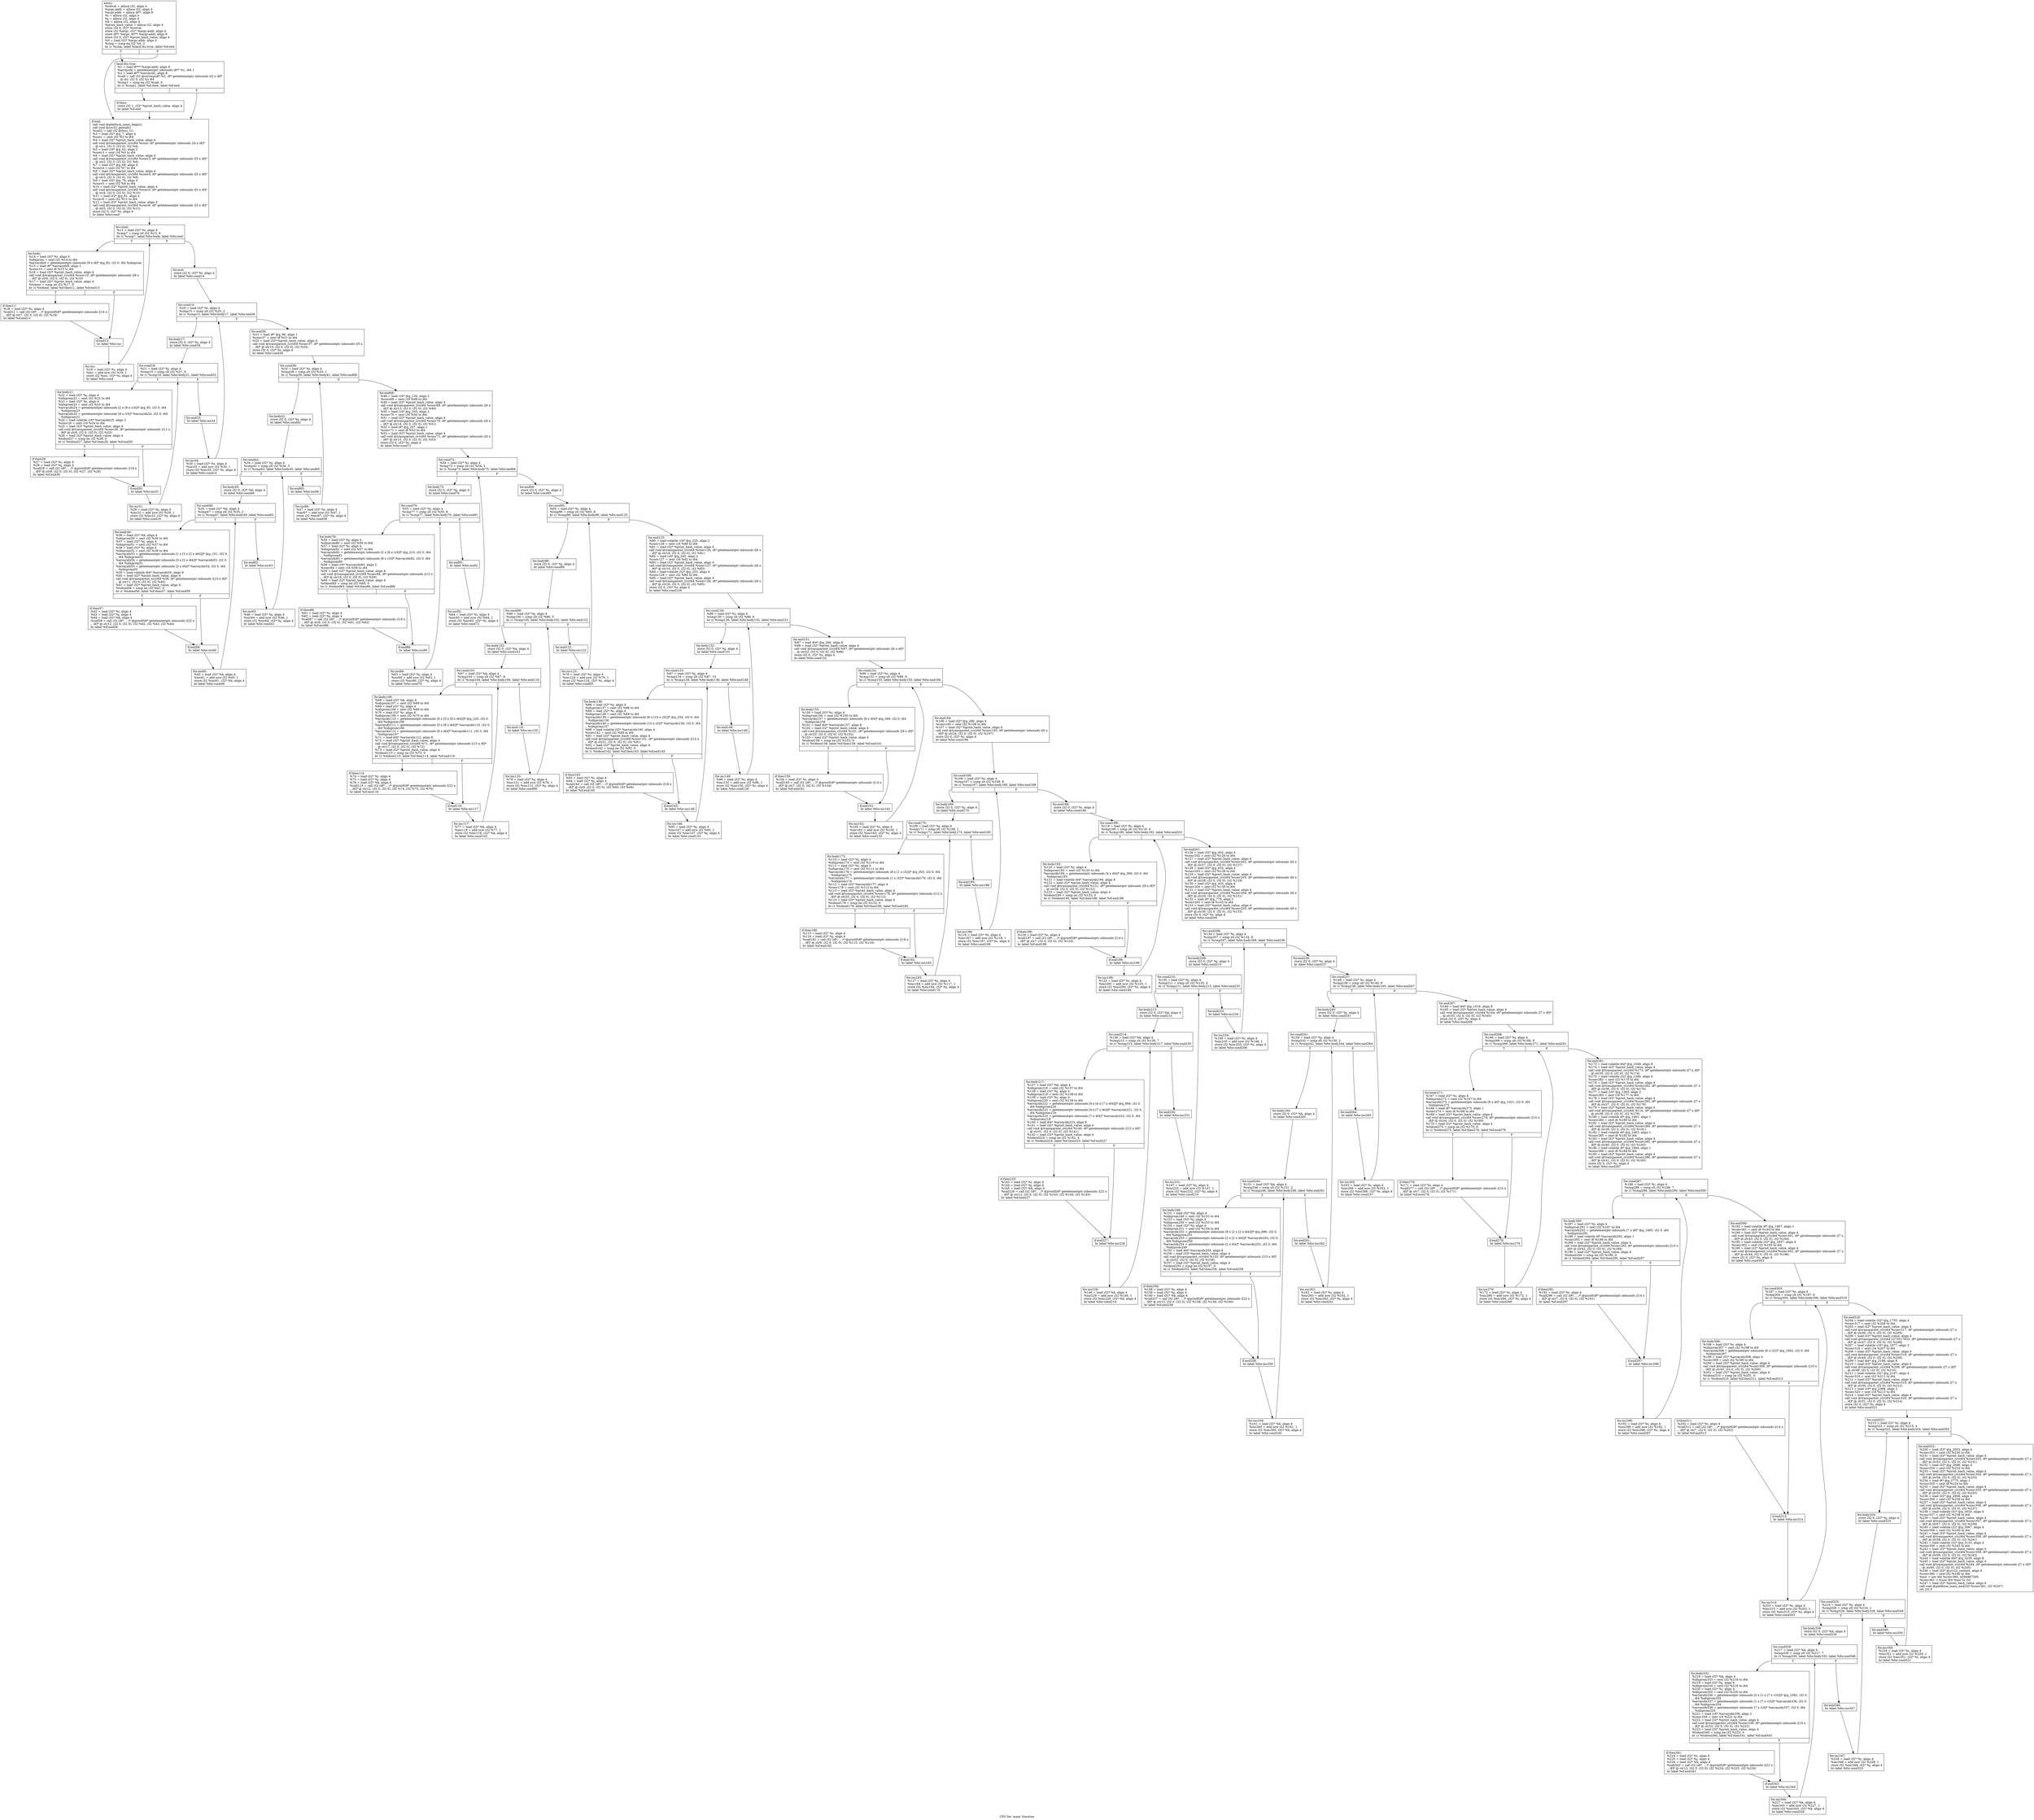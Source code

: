 digraph "CFG for 'main' function" {
	label="CFG for 'main' function";

	Node0xb1c18e8 [shape=record,label="{entry:\l  %retval = alloca i32, align 4\l  %argc.addr = alloca i32, align 4\l  %argv.addr = alloca i8**, align 8\l  %i = alloca i32, align 4\l  %j = alloca i32, align 4\l  %k = alloca i32, align 4\l  %print_hash_value = alloca i32, align 4\l  store i32 0, i32* %retval\l  store i32 %argc, i32* %argc.addr, align 4\l  store i8** %argv, i8*** %argv.addr, align 8\l  store i32 0, i32* %print_hash_value, align 4\l  %0 = load i32* %argc.addr, align 4\l  %cmp = icmp eq i32 %0, 2\l  br i1 %cmp, label %land.lhs.true, label %if.end\l|{<s0>T|<s1>F}}"];
	Node0xb1c18e8:s0 -> Node0xb1adc60;
	Node0xb1c18e8:s1 -> Node0xb1adcc0;
	Node0xb1adc60 [shape=record,label="{land.lhs.true:                                    \l  %1 = load i8*** %argv.addr, align 8\l  %arrayidx = getelementptr inbounds i8** %1, i64 1\l  %2 = load i8** %arrayidx, align 8\l  %call = call i32 @strcmp(i8* %2, i8* getelementptr inbounds ([2 x i8]*\l... @.str, i32 0, i32 0)) #4\l  %cmp1 = icmp eq i32 %call, 0\l  br i1 %cmp1, label %if.then, label %if.end\l|{<s0>T|<s1>F}}"];
	Node0xb1adc60:s0 -> Node0xb1adc90;
	Node0xb1adc60:s1 -> Node0xb1adcc0;
	Node0xb1adc90 [shape=record,label="{if.then:                                          \l  store i32 1, i32* %print_hash_value, align 4\l  br label %if.end\l}"];
	Node0xb1adc90 -> Node0xb1adcc0;
	Node0xb1adcc0 [shape=record,label="{if.end:                                           \l  call void @platform_main_begin()\l  call void @crc32_gentab()\l  %call2 = call i32 @func_1()\l  %3 = load i32* @g_7, align 4\l  %conv = sext i32 %3 to i64\l  %4 = load i32* %print_hash_value, align 4\l  call void @transparent_crc(i64 %conv, i8* getelementptr inbounds ([4 x i8]*\l... @.str1, i32 0, i32 0), i32 %4)\l  %5 = load i16* @g_62, align 2\l  %conv3 = sext i16 %5 to i64\l  %6 = load i32* %print_hash_value, align 4\l  call void @transparent_crc(i64 %conv3, i8* getelementptr inbounds ([5 x i8]*\l... @.str2, i32 0, i32 0), i32 %6)\l  %7 = load i32* @g_69, align 4\l  %conv4 = sext i32 %7 to i64\l  %8 = load i32* %print_hash_value, align 4\l  call void @transparent_crc(i64 %conv4, i8* getelementptr inbounds ([5 x i8]*\l... @.str3, i32 0, i32 0), i32 %8)\l  %9 = load i32* @g_78, align 4\l  %conv5 = sext i32 %9 to i64\l  %10 = load i32* %print_hash_value, align 4\l  call void @transparent_crc(i64 %conv5, i8* getelementptr inbounds ([5 x i8]*\l... @.str4, i32 0, i32 0), i32 %10)\l  %11 = load i32* @g_81, align 4\l  %conv6 = sext i32 %11 to i64\l  %12 = load i32* %print_hash_value, align 4\l  call void @transparent_crc(i64 %conv6, i8* getelementptr inbounds ([5 x i8]*\l... @.str5, i32 0, i32 0), i32 %12)\l  store i32 0, i32* %i, align 4\l  br label %for.cond\l}"];
	Node0xb1adcc0 -> Node0xb1adcf0;
	Node0xb1adcf0 [shape=record,label="{for.cond:                                         \l  %13 = load i32* %i, align 4\l  %cmp7 = icmp slt i32 %13, 9\l  br i1 %cmp7, label %for.body, label %for.end\l|{<s0>T|<s1>F}}"];
	Node0xb1adcf0:s0 -> Node0xb1add20;
	Node0xb1adcf0:s1 -> Node0xb1b1540;
	Node0xb1add20 [shape=record,label="{for.body:                                         \l  %14 = load i32* %i, align 4\l  %idxprom = sext i32 %14 to i64\l  %arrayidx9 = getelementptr inbounds [9 x i8]* @g_82, i32 0, i64 %idxprom\l  %15 = load i8* %arrayidx9, align 1\l  %conv10 = zext i8 %15 to i64\l  %16 = load i32* %print_hash_value, align 4\l  call void @transparent_crc(i64 %conv10, i8* getelementptr inbounds ([8 x\l... i8]* @.str6, i32 0, i32 0), i32 %16)\l  %17 = load i32* %print_hash_value, align 4\l  %tobool = icmp ne i32 %17, 0\l  br i1 %tobool, label %if.then11, label %if.end13\l|{<s0>T|<s1>F}}"];
	Node0xb1add20:s0 -> Node0xb1add50;
	Node0xb1add20:s1 -> Node0xb1add80;
	Node0xb1add50 [shape=record,label="{if.then11:                                        \l  %18 = load i32* %i, align 4\l  %call12 = call i32 (i8*, ...)* @printf(i8* getelementptr inbounds ([14 x\l... i8]* @.str7, i32 0, i32 0), i32 %18)\l  br label %if.end13\l}"];
	Node0xb1add50 -> Node0xb1add80;
	Node0xb1add80 [shape=record,label="{if.end13:                                         \l  br label %for.inc\l}"];
	Node0xb1add80 -> Node0xb1addb0;
	Node0xb1addb0 [shape=record,label="{for.inc:                                          \l  %19 = load i32* %i, align 4\l  %inc = add nsw i32 %19, 1\l  store i32 %inc, i32* %i, align 4\l  br label %for.cond\l}"];
	Node0xb1addb0 -> Node0xb1adcf0;
	Node0xb1b1540 [shape=record,label="{for.end:                                          \l  store i32 0, i32* %i, align 4\l  br label %for.cond14\l}"];
	Node0xb1b1540 -> Node0xb1b1570;
	Node0xb1b1570 [shape=record,label="{for.cond14:                                       \l  %20 = load i32* %i, align 4\l  %cmp15 = icmp slt i32 %20, 2\l  br i1 %cmp15, label %for.body17, label %for.end36\l|{<s0>T|<s1>F}}"];
	Node0xb1b1570:s0 -> Node0xb1b15a0;
	Node0xb1b1570:s1 -> Node0xb1b1720;
	Node0xb1b15a0 [shape=record,label="{for.body17:                                       \l  store i32 0, i32* %j, align 4\l  br label %for.cond18\l}"];
	Node0xb1b15a0 -> Node0xb1b15d0;
	Node0xb1b15d0 [shape=record,label="{for.cond18:                                       \l  %21 = load i32* %j, align 4\l  %cmp19 = icmp slt i32 %21, 9\l  br i1 %cmp19, label %for.body21, label %for.end33\l|{<s0>T|<s1>F}}"];
	Node0xb1b15d0:s0 -> Node0xb1b1600;
	Node0xb1b15d0:s1 -> Node0xb1b16c0;
	Node0xb1b1600 [shape=record,label="{for.body21:                                       \l  %22 = load i32* %j, align 4\l  %idxprom22 = sext i32 %22 to i64\l  %23 = load i32* %i, align 4\l  %idxprom23 = sext i32 %23 to i64\l  %arrayidx24 = getelementptr inbounds [2 x [9 x i16]]* @g_93, i32 0, i64\l... %idxprom23\l  %arrayidx25 = getelementptr inbounds [9 x i16]* %arrayidx24, i32 0, i64\l... %idxprom22\l  %24 = load volatile i16* %arrayidx25, align 2\l  %conv26 = zext i16 %24 to i64\l  %25 = load i32* %print_hash_value, align 4\l  call void @transparent_crc(i64 %conv26, i8* getelementptr inbounds ([11 x\l... i8]* @.str8, i32 0, i32 0), i32 %25)\l  %26 = load i32* %print_hash_value, align 4\l  %tobool27 = icmp ne i32 %26, 0\l  br i1 %tobool27, label %if.then28, label %if.end30\l|{<s0>T|<s1>F}}"];
	Node0xb1b1600:s0 -> Node0xb1b1630;
	Node0xb1b1600:s1 -> Node0xb1b1660;
	Node0xb1b1630 [shape=record,label="{if.then28:                                        \l  %27 = load i32* %i, align 4\l  %28 = load i32* %j, align 4\l  %call29 = call i32 (i8*, ...)* @printf(i8* getelementptr inbounds ([18 x\l... i8]* @.str9, i32 0, i32 0), i32 %27, i32 %28)\l  br label %if.end30\l}"];
	Node0xb1b1630 -> Node0xb1b1660;
	Node0xb1b1660 [shape=record,label="{if.end30:                                         \l  br label %for.inc31\l}"];
	Node0xb1b1660 -> Node0xb1b1690;
	Node0xb1b1690 [shape=record,label="{for.inc31:                                        \l  %29 = load i32* %j, align 4\l  %inc32 = add nsw i32 %29, 1\l  store i32 %inc32, i32* %j, align 4\l  br label %for.cond18\l}"];
	Node0xb1b1690 -> Node0xb1b15d0;
	Node0xb1b16c0 [shape=record,label="{for.end33:                                        \l  br label %for.inc34\l}"];
	Node0xb1b16c0 -> Node0xb1b16f0;
	Node0xb1b16f0 [shape=record,label="{for.inc34:                                        \l  %30 = load i32* %i, align 4\l  %inc35 = add nsw i32 %30, 1\l  store i32 %inc35, i32* %i, align 4\l  br label %for.cond14\l}"];
	Node0xb1b16f0 -> Node0xb1b1570;
	Node0xb1b1720 [shape=record,label="{for.end36:                                        \l  %31 = load i8* @g_98, align 1\l  %conv37 = zext i8 %31 to i64\l  %32 = load i32* %print_hash_value, align 4\l  call void @transparent_crc(i64 %conv37, i8* getelementptr inbounds ([5 x\l... i8]* @.str10, i32 0, i32 0), i32 %32)\l  store i32 0, i32* %i, align 4\l  br label %for.cond38\l}"];
	Node0xb1b1720 -> Node0xb1b1750;
	Node0xb1b1750 [shape=record,label="{for.cond38:                                       \l  %33 = load i32* %i, align 4\l  %cmp39 = icmp slt i32 %33, 1\l  br i1 %cmp39, label %for.body41, label %for.end68\l|{<s0>T|<s1>F}}"];
	Node0xb1b1750:s0 -> Node0xb1b1780;
	Node0xb1b1750:s1 -> Node0xb1b19c0;
	Node0xb1b1780 [shape=record,label="{for.body41:                                       \l  store i32 0, i32* %j, align 4\l  br label %for.cond42\l}"];
	Node0xb1b1780 -> Node0xb1b17b0;
	Node0xb1b17b0 [shape=record,label="{for.cond42:                                       \l  %34 = load i32* %j, align 4\l  %cmp43 = icmp slt i32 %34, 3\l  br i1 %cmp43, label %for.body45, label %for.end65\l|{<s0>T|<s1>F}}"];
	Node0xb1b17b0:s0 -> Node0xb1b17e0;
	Node0xb1b17b0:s1 -> Node0xb1b1960;
	Node0xb1b17e0 [shape=record,label="{for.body45:                                       \l  store i32 0, i32* %k, align 4\l  br label %for.cond46\l}"];
	Node0xb1b17e0 -> Node0xb1b1810;
	Node0xb1b1810 [shape=record,label="{for.cond46:                                       \l  %35 = load i32* %k, align 4\l  %cmp47 = icmp slt i32 %35, 2\l  br i1 %cmp47, label %for.body49, label %for.end62\l|{<s0>T|<s1>F}}"];
	Node0xb1b1810:s0 -> Node0xb1b1840;
	Node0xb1b1810:s1 -> Node0xb1b1900;
	Node0xb1b1840 [shape=record,label="{for.body49:                                       \l  %36 = load i32* %k, align 4\l  %idxprom50 = sext i32 %36 to i64\l  %37 = load i32* %j, align 4\l  %idxprom51 = sext i32 %37 to i64\l  %38 = load i32* %i, align 4\l  %idxprom52 = sext i32 %38 to i64\l  %arrayidx53 = getelementptr inbounds [1 x [3 x [2 x i64]]]* @g_101, i32 0,\l... i64 %idxprom52\l  %arrayidx54 = getelementptr inbounds [3 x [2 x i64]]* %arrayidx53, i32 0,\l... i64 %idxprom51\l  %arrayidx55 = getelementptr inbounds [2 x i64]* %arrayidx54, i32 0, i64\l... %idxprom50\l  %39 = load volatile i64* %arrayidx55, align 8\l  %40 = load i32* %print_hash_value, align 4\l  call void @transparent_crc(i64 %39, i8* getelementptr inbounds ([15 x i8]*\l... @.str11, i32 0, i32 0), i32 %40)\l  %41 = load i32* %print_hash_value, align 4\l  %tobool56 = icmp ne i32 %41, 0\l  br i1 %tobool56, label %if.then57, label %if.end59\l|{<s0>T|<s1>F}}"];
	Node0xb1b1840:s0 -> Node0xb1b1870;
	Node0xb1b1840:s1 -> Node0xb1b18a0;
	Node0xb1b1870 [shape=record,label="{if.then57:                                        \l  %42 = load i32* %i, align 4\l  %43 = load i32* %j, align 4\l  %44 = load i32* %k, align 4\l  %call58 = call i32 (i8*, ...)* @printf(i8* getelementptr inbounds ([22 x\l... i8]* @.str12, i32 0, i32 0), i32 %42, i32 %43, i32 %44)\l  br label %if.end59\l}"];
	Node0xb1b1870 -> Node0xb1b18a0;
	Node0xb1b18a0 [shape=record,label="{if.end59:                                         \l  br label %for.inc60\l}"];
	Node0xb1b18a0 -> Node0xb1b18d0;
	Node0xb1b18d0 [shape=record,label="{for.inc60:                                        \l  %45 = load i32* %k, align 4\l  %inc61 = add nsw i32 %45, 1\l  store i32 %inc61, i32* %k, align 4\l  br label %for.cond46\l}"];
	Node0xb1b18d0 -> Node0xb1b1810;
	Node0xb1b1900 [shape=record,label="{for.end62:                                        \l  br label %for.inc63\l}"];
	Node0xb1b1900 -> Node0xb1b1930;
	Node0xb1b1930 [shape=record,label="{for.inc63:                                        \l  %46 = load i32* %j, align 4\l  %inc64 = add nsw i32 %46, 1\l  store i32 %inc64, i32* %j, align 4\l  br label %for.cond42\l}"];
	Node0xb1b1930 -> Node0xb1b17b0;
	Node0xb1b1960 [shape=record,label="{for.end65:                                        \l  br label %for.inc66\l}"];
	Node0xb1b1960 -> Node0xb1b1990;
	Node0xb1b1990 [shape=record,label="{for.inc66:                                        \l  %47 = load i32* %i, align 4\l  %inc67 = add nsw i32 %47, 1\l  store i32 %inc67, i32* %i, align 4\l  br label %for.cond38\l}"];
	Node0xb1b1990 -> Node0xb1b1750;
	Node0xb1b19c0 [shape=record,label="{for.end68:                                        \l  %48 = load i16* @g_126, align 2\l  %conv69 = zext i16 %48 to i64\l  %49 = load i32* %print_hash_value, align 4\l  call void @transparent_crc(i64 %conv69, i8* getelementptr inbounds ([6 x\l... i8]* @.str13, i32 0, i32 0), i32 %49)\l  %50 = load i16* @g_205, align 2\l  %conv70 = sext i16 %50 to i64\l  %51 = load i32* %print_hash_value, align 4\l  call void @transparent_crc(i64 %conv70, i8* getelementptr inbounds ([6 x\l... i8]* @.str14, i32 0, i32 0), i32 %51)\l  %52 = load i8* @g_207, align 1\l  %conv71 = sext i8 %52 to i64\l  %53 = load i32* %print_hash_value, align 4\l  call void @transparent_crc(i64 %conv71, i8* getelementptr inbounds ([6 x\l... i8]* @.str15, i32 0, i32 0), i32 %53)\l  store i32 0, i32* %i, align 4\l  br label %for.cond72\l}"];
	Node0xb1b19c0 -> Node0xb1b19f0;
	Node0xb1b19f0 [shape=record,label="{for.cond72:                                       \l  %54 = load i32* %i, align 4\l  %cmp73 = icmp slt i32 %54, 2\l  br i1 %cmp73, label %for.body75, label %for.end94\l|{<s0>T|<s1>F}}"];
	Node0xb1b19f0:s0 -> Node0xb1b1a20;
	Node0xb1b19f0:s1 -> Node0xb1c8e28;
	Node0xb1b1a20 [shape=record,label="{for.body75:                                       \l  store i32 0, i32* %j, align 4\l  br label %for.cond76\l}"];
	Node0xb1b1a20 -> Node0xb1b1a50;
	Node0xb1b1a50 [shape=record,label="{for.cond76:                                       \l  %55 = load i32* %j, align 4\l  %cmp77 = icmp slt i32 %55, 8\l  br i1 %cmp77, label %for.body79, label %for.end91\l|{<s0>T|<s1>F}}"];
	Node0xb1b1a50:s0 -> Node0xb1b1a80;
	Node0xb1b1a50:s1 -> Node0xb1c8dc8;
	Node0xb1b1a80 [shape=record,label="{for.body79:                                       \l  %56 = load i32* %j, align 4\l  %idxprom80 = sext i32 %56 to i64\l  %57 = load i32* %i, align 4\l  %idxprom81 = sext i32 %57 to i64\l  %arrayidx82 = getelementptr inbounds [2 x [8 x i16]]* @g_210, i32 0, i64\l... %idxprom81\l  %arrayidx83 = getelementptr inbounds [8 x i16]* %arrayidx82, i32 0, i64\l... %idxprom80\l  %58 = load i16* %arrayidx83, align 2\l  %conv84 = sext i16 %58 to i64\l  %59 = load i32* %print_hash_value, align 4\l  call void @transparent_crc(i64 %conv84, i8* getelementptr inbounds ([12 x\l... i8]* @.str16, i32 0, i32 0), i32 %59)\l  %60 = load i32* %print_hash_value, align 4\l  %tobool85 = icmp ne i32 %60, 0\l  br i1 %tobool85, label %if.then86, label %if.end88\l|{<s0>T|<s1>F}}"];
	Node0xb1b1a80:s0 -> Node0xb1b1ab0;
	Node0xb1b1a80:s1 -> Node0xb1c8d68;
	Node0xb1b1ab0 [shape=record,label="{if.then86:                                        \l  %61 = load i32* %i, align 4\l  %62 = load i32* %j, align 4\l  %call87 = call i32 (i8*, ...)* @printf(i8* getelementptr inbounds ([18 x\l... i8]* @.str9, i32 0, i32 0), i32 %61, i32 %62)\l  br label %if.end88\l}"];
	Node0xb1b1ab0 -> Node0xb1c8d68;
	Node0xb1c8d68 [shape=record,label="{if.end88:                                         \l  br label %for.inc89\l}"];
	Node0xb1c8d68 -> Node0xb1c8d98;
	Node0xb1c8d98 [shape=record,label="{for.inc89:                                        \l  %63 = load i32* %j, align 4\l  %inc90 = add nsw i32 %63, 1\l  store i32 %inc90, i32* %j, align 4\l  br label %for.cond76\l}"];
	Node0xb1c8d98 -> Node0xb1b1a50;
	Node0xb1c8dc8 [shape=record,label="{for.end91:                                        \l  br label %for.inc92\l}"];
	Node0xb1c8dc8 -> Node0xb1c8df8;
	Node0xb1c8df8 [shape=record,label="{for.inc92:                                        \l  %64 = load i32* %i, align 4\l  %inc93 = add nsw i32 %64, 1\l  store i32 %inc93, i32* %i, align 4\l  br label %for.cond72\l}"];
	Node0xb1c8df8 -> Node0xb1b19f0;
	Node0xb1c8e28 [shape=record,label="{for.end94:                                        \l  store i32 0, i32* %i, align 4\l  br label %for.cond95\l}"];
	Node0xb1c8e28 -> Node0xb1c8e58;
	Node0xb1c8e58 [shape=record,label="{for.cond95:                                       \l  %65 = load i32* %i, align 4\l  %cmp96 = icmp slt i32 %65, 6\l  br i1 %cmp96, label %for.body98, label %for.end125\l|{<s0>T|<s1>F}}"];
	Node0xb1c8e58:s0 -> Node0xb1c8e88;
	Node0xb1c8e58:s1 -> Node0xb1c90c8;
	Node0xb1c8e88 [shape=record,label="{for.body98:                                       \l  store i32 0, i32* %j, align 4\l  br label %for.cond99\l}"];
	Node0xb1c8e88 -> Node0xb1c8eb8;
	Node0xb1c8eb8 [shape=record,label="{for.cond99:                                       \l  %66 = load i32* %j, align 4\l  %cmp100 = icmp slt i32 %66, 5\l  br i1 %cmp100, label %for.body102, label %for.end122\l|{<s0>T|<s1>F}}"];
	Node0xb1c8eb8:s0 -> Node0xb1c8ee8;
	Node0xb1c8eb8:s1 -> Node0xb1c9068;
	Node0xb1c8ee8 [shape=record,label="{for.body102:                                      \l  store i32 0, i32* %k, align 4\l  br label %for.cond103\l}"];
	Node0xb1c8ee8 -> Node0xb1c8f18;
	Node0xb1c8f18 [shape=record,label="{for.cond103:                                      \l  %67 = load i32* %k, align 4\l  %cmp104 = icmp slt i32 %67, 8\l  br i1 %cmp104, label %for.body106, label %for.end119\l|{<s0>T|<s1>F}}"];
	Node0xb1c8f18:s0 -> Node0xb1c8f48;
	Node0xb1c8f18:s1 -> Node0xb1c9008;
	Node0xb1c8f48 [shape=record,label="{for.body106:                                      \l  %68 = load i32* %k, align 4\l  %idxprom107 = sext i32 %68 to i64\l  %69 = load i32* %j, align 4\l  %idxprom108 = sext i32 %69 to i64\l  %70 = load i32* %i, align 4\l  %idxprom109 = sext i32 %70 to i64\l  %arrayidx110 = getelementptr inbounds [6 x [5 x [8 x i64]]]* @g_220, i32 0,\l... i64 %idxprom109\l  %arrayidx111 = getelementptr inbounds [5 x [8 x i64]]* %arrayidx110, i32 0,\l... i64 %idxprom108\l  %arrayidx112 = getelementptr inbounds [8 x i64]* %arrayidx111, i32 0, i64\l... %idxprom107\l  %71 = load i64* %arrayidx112, align 8\l  %72 = load i32* %print_hash_value, align 4\l  call void @transparent_crc(i64 %71, i8* getelementptr inbounds ([15 x i8]*\l... @.str17, i32 0, i32 0), i32 %72)\l  %73 = load i32* %print_hash_value, align 4\l  %tobool113 = icmp ne i32 %73, 0\l  br i1 %tobool113, label %if.then114, label %if.end116\l|{<s0>T|<s1>F}}"];
	Node0xb1c8f48:s0 -> Node0xb1c8f78;
	Node0xb1c8f48:s1 -> Node0xb1c8fa8;
	Node0xb1c8f78 [shape=record,label="{if.then114:                                       \l  %74 = load i32* %i, align 4\l  %75 = load i32* %j, align 4\l  %76 = load i32* %k, align 4\l  %call115 = call i32 (i8*, ...)* @printf(i8* getelementptr inbounds ([22 x\l... i8]* @.str12, i32 0, i32 0), i32 %74, i32 %75, i32 %76)\l  br label %if.end116\l}"];
	Node0xb1c8f78 -> Node0xb1c8fa8;
	Node0xb1c8fa8 [shape=record,label="{if.end116:                                        \l  br label %for.inc117\l}"];
	Node0xb1c8fa8 -> Node0xb1c8fd8;
	Node0xb1c8fd8 [shape=record,label="{for.inc117:                                       \l  %77 = load i32* %k, align 4\l  %inc118 = add nsw i32 %77, 1\l  store i32 %inc118, i32* %k, align 4\l  br label %for.cond103\l}"];
	Node0xb1c8fd8 -> Node0xb1c8f18;
	Node0xb1c9008 [shape=record,label="{for.end119:                                       \l  br label %for.inc120\l}"];
	Node0xb1c9008 -> Node0xb1c9038;
	Node0xb1c9038 [shape=record,label="{for.inc120:                                       \l  %78 = load i32* %j, align 4\l  %inc121 = add nsw i32 %78, 1\l  store i32 %inc121, i32* %j, align 4\l  br label %for.cond99\l}"];
	Node0xb1c9038 -> Node0xb1c8eb8;
	Node0xb1c9068 [shape=record,label="{for.end122:                                       \l  br label %for.inc123\l}"];
	Node0xb1c9068 -> Node0xb1c9098;
	Node0xb1c9098 [shape=record,label="{for.inc123:                                       \l  %79 = load i32* %i, align 4\l  %inc124 = add nsw i32 %79, 1\l  store i32 %inc124, i32* %i, align 4\l  br label %for.cond95\l}"];
	Node0xb1c9098 -> Node0xb1c8e58;
	Node0xb1c90c8 [shape=record,label="{for.end125:                                       \l  %80 = load volatile i16* @g_225, align 2\l  %conv126 = zext i16 %80 to i64\l  %81 = load i32* %print_hash_value, align 4\l  call void @transparent_crc(i64 %conv126, i8* getelementptr inbounds ([6 x\l... i8]* @.str18, i32 0, i32 0), i32 %81)\l  %82 = load i16* @g_245, align 2\l  %conv127 = zext i16 %82 to i64\l  %83 = load i32* %print_hash_value, align 4\l  call void @transparent_crc(i64 %conv127, i8* getelementptr inbounds ([6 x\l... i8]* @.str19, i32 0, i32 0), i32 %83)\l  %84 = load volatile i32* @g_253, align 4\l  %conv128 = sext i32 %84 to i64\l  %85 = load i32* %print_hash_value, align 4\l  call void @transparent_crc(i64 %conv128, i8* getelementptr inbounds ([6 x\l... i8]* @.str20, i32 0, i32 0), i32 %85)\l  store i32 0, i32* %i, align 4\l  br label %for.cond129\l}"];
	Node0xb1c90c8 -> Node0xb1c90f8;
	Node0xb1c90f8 [shape=record,label="{for.cond129:                                      \l  %86 = load i32* %i, align 4\l  %cmp130 = icmp slt i32 %86, 6\l  br i1 %cmp130, label %for.body132, label %for.end151\l|{<s0>T|<s1>F}}"];
	Node0xb1c90f8:s0 -> Node0xb1c9128;
	Node0xb1c90f8:s1 -> Node0xb1c92a8;
	Node0xb1c9128 [shape=record,label="{for.body132:                                      \l  store i32 0, i32* %j, align 4\l  br label %for.cond133\l}"];
	Node0xb1c9128 -> Node0xb1c9158;
	Node0xb1c9158 [shape=record,label="{for.cond133:                                      \l  %87 = load i32* %j, align 4\l  %cmp134 = icmp slt i32 %87, 10\l  br i1 %cmp134, label %for.body136, label %for.end148\l|{<s0>T|<s1>F}}"];
	Node0xb1c9158:s0 -> Node0xb1c9188;
	Node0xb1c9158:s1 -> Node0xb1c9248;
	Node0xb1c9188 [shape=record,label="{for.body136:                                      \l  %88 = load i32* %j, align 4\l  %idxprom137 = sext i32 %88 to i64\l  %89 = load i32* %i, align 4\l  %idxprom138 = sext i32 %89 to i64\l  %arrayidx139 = getelementptr inbounds [6 x [10 x i32]]* @g_254, i32 0, i64\l... %idxprom138\l  %arrayidx140 = getelementptr inbounds [10 x i32]* %arrayidx139, i32 0, i64\l... %idxprom137\l  %90 = load volatile i32* %arrayidx140, align 4\l  %conv141 = zext i32 %90 to i64\l  %91 = load i32* %print_hash_value, align 4\l  call void @transparent_crc(i64 %conv141, i8* getelementptr inbounds ([12 x\l... i8]* @.str21, i32 0, i32 0), i32 %91)\l  %92 = load i32* %print_hash_value, align 4\l  %tobool142 = icmp ne i32 %92, 0\l  br i1 %tobool142, label %if.then143, label %if.end145\l|{<s0>T|<s1>F}}"];
	Node0xb1c9188:s0 -> Node0xb1c91b8;
	Node0xb1c9188:s1 -> Node0xb1c91e8;
	Node0xb1c91b8 [shape=record,label="{if.then143:                                       \l  %93 = load i32* %i, align 4\l  %94 = load i32* %j, align 4\l  %call144 = call i32 (i8*, ...)* @printf(i8* getelementptr inbounds ([18 x\l... i8]* @.str9, i32 0, i32 0), i32 %93, i32 %94)\l  br label %if.end145\l}"];
	Node0xb1c91b8 -> Node0xb1c91e8;
	Node0xb1c91e8 [shape=record,label="{if.end145:                                        \l  br label %for.inc146\l}"];
	Node0xb1c91e8 -> Node0xb1c9218;
	Node0xb1c9218 [shape=record,label="{for.inc146:                                       \l  %95 = load i32* %j, align 4\l  %inc147 = add nsw i32 %95, 1\l  store i32 %inc147, i32* %j, align 4\l  br label %for.cond133\l}"];
	Node0xb1c9218 -> Node0xb1c9158;
	Node0xb1c9248 [shape=record,label="{for.end148:                                       \l  br label %for.inc149\l}"];
	Node0xb1c9248 -> Node0xb1c9278;
	Node0xb1c9278 [shape=record,label="{for.inc149:                                       \l  %96 = load i32* %i, align 4\l  %inc150 = add nsw i32 %96, 1\l  store i32 %inc150, i32* %i, align 4\l  br label %for.cond129\l}"];
	Node0xb1c9278 -> Node0xb1c90f8;
	Node0xb1c92a8 [shape=record,label="{for.end151:                                       \l  %97 = load i64* @g_266, align 8\l  %98 = load i32* %print_hash_value, align 4\l  call void @transparent_crc(i64 %97, i8* getelementptr inbounds ([6 x i8]*\l... @.str22, i32 0, i32 0), i32 %98)\l  store i32 0, i32* %i, align 4\l  br label %for.cond152\l}"];
	Node0xb1c92a8 -> Node0xb1c92d8;
	Node0xb1c92d8 [shape=record,label="{for.cond152:                                      \l  %99 = load i32* %i, align 4\l  %cmp153 = icmp slt i32 %99, 9\l  br i1 %cmp153, label %for.body155, label %for.end164\l|{<s0>T|<s1>F}}"];
	Node0xb1c92d8:s0 -> Node0xb1c9308;
	Node0xb1c92d8:s1 -> Node0xb1c93c8;
	Node0xb1c9308 [shape=record,label="{for.body155:                                      \l  %100 = load i32* %i, align 4\l  %idxprom156 = sext i32 %100 to i64\l  %arrayidx157 = getelementptr inbounds [9 x i64]* @g_269, i32 0, i64\l... %idxprom156\l  %101 = load i64* %arrayidx157, align 8\l  %102 = load i32* %print_hash_value, align 4\l  call void @transparent_crc(i64 %101, i8* getelementptr inbounds ([9 x i8]*\l... @.str23, i32 0, i32 0), i32 %102)\l  %103 = load i32* %print_hash_value, align 4\l  %tobool158 = icmp ne i32 %103, 0\l  br i1 %tobool158, label %if.then159, label %if.end161\l|{<s0>T|<s1>F}}"];
	Node0xb1c9308:s0 -> Node0xb1c9338;
	Node0xb1c9308:s1 -> Node0xb1c9368;
	Node0xb1c9338 [shape=record,label="{if.then159:                                       \l  %104 = load i32* %i, align 4\l  %call160 = call i32 (i8*, ...)* @printf(i8* getelementptr inbounds ([14 x\l... i8]* @.str7, i32 0, i32 0), i32 %104)\l  br label %if.end161\l}"];
	Node0xb1c9338 -> Node0xb1c9368;
	Node0xb1c9368 [shape=record,label="{if.end161:                                        \l  br label %for.inc162\l}"];
	Node0xb1c9368 -> Node0xb1c9398;
	Node0xb1c9398 [shape=record,label="{for.inc162:                                       \l  %105 = load i32* %i, align 4\l  %inc163 = add nsw i32 %105, 1\l  store i32 %inc163, i32* %i, align 4\l  br label %for.cond152\l}"];
	Node0xb1c9398 -> Node0xb1c92d8;
	Node0xb1c93c8 [shape=record,label="{for.end164:                                       \l  %106 = load i32* @g_280, align 4\l  %conv165 = zext i32 %106 to i64\l  %107 = load i32* %print_hash_value, align 4\l  call void @transparent_crc(i64 %conv165, i8* getelementptr inbounds ([6 x\l... i8]* @.str24, i32 0, i32 0), i32 %107)\l  store i32 0, i32* %i, align 4\l  br label %for.cond166\l}"];
	Node0xb1c93c8 -> Node0xb1c93f8;
	Node0xb1c93f8 [shape=record,label="{for.cond166:                                      \l  %108 = load i32* %i, align 4\l  %cmp167 = icmp slt i32 %108, 8\l  br i1 %cmp167, label %for.body169, label %for.end188\l|{<s0>T|<s1>F}}"];
	Node0xb1c93f8:s0 -> Node0xb1c9428;
	Node0xb1c93f8:s1 -> Node0xb1c95a8;
	Node0xb1c9428 [shape=record,label="{for.body169:                                      \l  store i32 0, i32* %j, align 4\l  br label %for.cond170\l}"];
	Node0xb1c9428 -> Node0xb1c9458;
	Node0xb1c9458 [shape=record,label="{for.cond170:                                      \l  %109 = load i32* %j, align 4\l  %cmp171 = icmp slt i32 %109, 1\l  br i1 %cmp171, label %for.body173, label %for.end185\l|{<s0>T|<s1>F}}"];
	Node0xb1c9458:s0 -> Node0xb1c9488;
	Node0xb1c9458:s1 -> Node0xb1c9548;
	Node0xb1c9488 [shape=record,label="{for.body173:                                      \l  %110 = load i32* %j, align 4\l  %idxprom174 = sext i32 %110 to i64\l  %111 = load i32* %i, align 4\l  %idxprom175 = sext i32 %111 to i64\l  %arrayidx176 = getelementptr inbounds [8 x [1 x i32]]* @g_303, i32 0, i64\l... %idxprom175\l  %arrayidx177 = getelementptr inbounds [1 x i32]* %arrayidx176, i32 0, i64\l... %idxprom174\l  %112 = load i32* %arrayidx177, align 4\l  %conv178 = sext i32 %112 to i64\l  %113 = load i32* %print_hash_value, align 4\l  call void @transparent_crc(i64 %conv178, i8* getelementptr inbounds ([12 x\l... i8]* @.str25, i32 0, i32 0), i32 %113)\l  %114 = load i32* %print_hash_value, align 4\l  %tobool179 = icmp ne i32 %114, 0\l  br i1 %tobool179, label %if.then180, label %if.end182\l|{<s0>T|<s1>F}}"];
	Node0xb1c9488:s0 -> Node0xb1c94b8;
	Node0xb1c9488:s1 -> Node0xb1c94e8;
	Node0xb1c94b8 [shape=record,label="{if.then180:                                       \l  %115 = load i32* %i, align 4\l  %116 = load i32* %j, align 4\l  %call181 = call i32 (i8*, ...)* @printf(i8* getelementptr inbounds ([18 x\l... i8]* @.str9, i32 0, i32 0), i32 %115, i32 %116)\l  br label %if.end182\l}"];
	Node0xb1c94b8 -> Node0xb1c94e8;
	Node0xb1c94e8 [shape=record,label="{if.end182:                                        \l  br label %for.inc183\l}"];
	Node0xb1c94e8 -> Node0xb1c9518;
	Node0xb1c9518 [shape=record,label="{for.inc183:                                       \l  %117 = load i32* %j, align 4\l  %inc184 = add nsw i32 %117, 1\l  store i32 %inc184, i32* %j, align 4\l  br label %for.cond170\l}"];
	Node0xb1c9518 -> Node0xb1c9458;
	Node0xb1c9548 [shape=record,label="{for.end185:                                       \l  br label %for.inc186\l}"];
	Node0xb1c9548 -> Node0xb1c9578;
	Node0xb1c9578 [shape=record,label="{for.inc186:                                       \l  %118 = load i32* %i, align 4\l  %inc187 = add nsw i32 %118, 1\l  store i32 %inc187, i32* %i, align 4\l  br label %for.cond166\l}"];
	Node0xb1c9578 -> Node0xb1c93f8;
	Node0xb1c95a8 [shape=record,label="{for.end188:                                       \l  store i32 0, i32* %i, align 4\l  br label %for.cond189\l}"];
	Node0xb1c95a8 -> Node0xb1c95d8;
	Node0xb1c95d8 [shape=record,label="{for.cond189:                                      \l  %119 = load i32* %i, align 4\l  %cmp190 = icmp slt i32 %119, 4\l  br i1 %cmp190, label %for.body192, label %for.end201\l|{<s0>T|<s1>F}}"];
	Node0xb1c95d8:s0 -> Node0xb1c9608;
	Node0xb1c95d8:s1 -> Node0xb1c96c8;
	Node0xb1c9608 [shape=record,label="{for.body192:                                      \l  %120 = load i32* %i, align 4\l  %idxprom193 = sext i32 %120 to i64\l  %arrayidx194 = getelementptr inbounds [4 x i64]* @g_369, i32 0, i64\l... %idxprom193\l  %121 = load volatile i64* %arrayidx194, align 8\l  %122 = load i32* %print_hash_value, align 4\l  call void @transparent_crc(i64 %121, i8* getelementptr inbounds ([9 x i8]*\l... @.str26, i32 0, i32 0), i32 %122)\l  %123 = load i32* %print_hash_value, align 4\l  %tobool195 = icmp ne i32 %123, 0\l  br i1 %tobool195, label %if.then196, label %if.end198\l|{<s0>T|<s1>F}}"];
	Node0xb1c9608:s0 -> Node0xb1c9638;
	Node0xb1c9608:s1 -> Node0xb1c9668;
	Node0xb1c9638 [shape=record,label="{if.then196:                                       \l  %124 = load i32* %i, align 4\l  %call197 = call i32 (i8*, ...)* @printf(i8* getelementptr inbounds ([14 x\l... i8]* @.str7, i32 0, i32 0), i32 %124)\l  br label %if.end198\l}"];
	Node0xb1c9638 -> Node0xb1c9668;
	Node0xb1c9668 [shape=record,label="{if.end198:                                        \l  br label %for.inc199\l}"];
	Node0xb1c9668 -> Node0xb1c9698;
	Node0xb1c9698 [shape=record,label="{for.inc199:                                       \l  %125 = load i32* %i, align 4\l  %inc200 = add nsw i32 %125, 1\l  store i32 %inc200, i32* %i, align 4\l  br label %for.cond189\l}"];
	Node0xb1c9698 -> Node0xb1c95d8;
	Node0xb1c96c8 [shape=record,label="{for.end201:                                       \l  %126 = load i32* @g_402, align 4\l  %conv202 = zext i32 %126 to i64\l  %127 = load i32* %print_hash_value, align 4\l  call void @transparent_crc(i64 %conv202, i8* getelementptr inbounds ([6 x\l... i8]* @.str27, i32 0, i32 0), i32 %127)\l  %128 = load i32* @g_433, align 4\l  %conv203 = zext i32 %128 to i64\l  %129 = load i32* %print_hash_value, align 4\l  call void @transparent_crc(i64 %conv203, i8* getelementptr inbounds ([6 x\l... i8]* @.str28, i32 0, i32 0), i32 %129)\l  %130 = load i32* @g_435, align 4\l  %conv204 = zext i32 %130 to i64\l  %131 = load i32* %print_hash_value, align 4\l  call void @transparent_crc(i64 %conv204, i8* getelementptr inbounds ([6 x\l... i8]* @.str29, i32 0, i32 0), i32 %131)\l  %132 = load i8* @g_779, align 1\l  %conv205 = sext i8 %132 to i64\l  %133 = load i32* %print_hash_value, align 4\l  call void @transparent_crc(i64 %conv205, i8* getelementptr inbounds ([6 x\l... i8]* @.str30, i32 0, i32 0), i32 %133)\l  store i32 0, i32* %i, align 4\l  br label %for.cond206\l}"];
	Node0xb1c96c8 -> Node0xb1c96f8;
	Node0xb1c96f8 [shape=record,label="{for.cond206:                                      \l  %134 = load i32* %i, align 4\l  %cmp207 = icmp slt i32 %134, 9\l  br i1 %cmp207, label %for.body209, label %for.end236\l|{<s0>T|<s1>F}}"];
	Node0xb1c96f8:s0 -> Node0xb1c9728;
	Node0xb1c96f8:s1 -> Node0xb1c9968;
	Node0xb1c9728 [shape=record,label="{for.body209:                                      \l  store i32 0, i32* %j, align 4\l  br label %for.cond210\l}"];
	Node0xb1c9728 -> Node0xb1c9758;
	Node0xb1c9758 [shape=record,label="{for.cond210:                                      \l  %135 = load i32* %j, align 4\l  %cmp211 = icmp slt i32 %135, 4\l  br i1 %cmp211, label %for.body213, label %for.end233\l|{<s0>T|<s1>F}}"];
	Node0xb1c9758:s0 -> Node0xb1c9788;
	Node0xb1c9758:s1 -> Node0xb1c9908;
	Node0xb1c9788 [shape=record,label="{for.body213:                                      \l  store i32 0, i32* %k, align 4\l  br label %for.cond214\l}"];
	Node0xb1c9788 -> Node0xb1c97b8;
	Node0xb1c97b8 [shape=record,label="{for.cond214:                                      \l  %136 = load i32* %k, align 4\l  %cmp215 = icmp slt i32 %136, 7\l  br i1 %cmp215, label %for.body217, label %for.end230\l|{<s0>T|<s1>F}}"];
	Node0xb1c97b8:s0 -> Node0xb1c97e8;
	Node0xb1c97b8:s1 -> Node0xb1c98a8;
	Node0xb1c97e8 [shape=record,label="{for.body217:                                      \l  %137 = load i32* %k, align 4\l  %idxprom218 = sext i32 %137 to i64\l  %138 = load i32* %j, align 4\l  %idxprom219 = sext i32 %138 to i64\l  %139 = load i32* %i, align 4\l  %idxprom220 = sext i32 %139 to i64\l  %arrayidx221 = getelementptr inbounds [9 x [4 x [7 x i64]]]* @g_894, i32 0,\l... i64 %idxprom220\l  %arrayidx222 = getelementptr inbounds [4 x [7 x i64]]* %arrayidx221, i32 0,\l... i64 %idxprom219\l  %arrayidx223 = getelementptr inbounds [7 x i64]* %arrayidx222, i32 0, i64\l... %idxprom218\l  %140 = load i64* %arrayidx223, align 8\l  %141 = load i32* %print_hash_value, align 4\l  call void @transparent_crc(i64 %140, i8* getelementptr inbounds ([15 x i8]*\l... @.str31, i32 0, i32 0), i32 %141)\l  %142 = load i32* %print_hash_value, align 4\l  %tobool224 = icmp ne i32 %142, 0\l  br i1 %tobool224, label %if.then225, label %if.end227\l|{<s0>T|<s1>F}}"];
	Node0xb1c97e8:s0 -> Node0xb1c9818;
	Node0xb1c97e8:s1 -> Node0xb1c9848;
	Node0xb1c9818 [shape=record,label="{if.then225:                                       \l  %143 = load i32* %i, align 4\l  %144 = load i32* %j, align 4\l  %145 = load i32* %k, align 4\l  %call226 = call i32 (i8*, ...)* @printf(i8* getelementptr inbounds ([22 x\l... i8]* @.str12, i32 0, i32 0), i32 %143, i32 %144, i32 %145)\l  br label %if.end227\l}"];
	Node0xb1c9818 -> Node0xb1c9848;
	Node0xb1c9848 [shape=record,label="{if.end227:                                        \l  br label %for.inc228\l}"];
	Node0xb1c9848 -> Node0xb1c9878;
	Node0xb1c9878 [shape=record,label="{for.inc228:                                       \l  %146 = load i32* %k, align 4\l  %inc229 = add nsw i32 %146, 1\l  store i32 %inc229, i32* %k, align 4\l  br label %for.cond214\l}"];
	Node0xb1c9878 -> Node0xb1c97b8;
	Node0xb1c98a8 [shape=record,label="{for.end230:                                       \l  br label %for.inc231\l}"];
	Node0xb1c98a8 -> Node0xb1c98d8;
	Node0xb1c98d8 [shape=record,label="{for.inc231:                                       \l  %147 = load i32* %j, align 4\l  %inc232 = add nsw i32 %147, 1\l  store i32 %inc232, i32* %j, align 4\l  br label %for.cond210\l}"];
	Node0xb1c98d8 -> Node0xb1c9758;
	Node0xb1c9908 [shape=record,label="{for.end233:                                       \l  br label %for.inc234\l}"];
	Node0xb1c9908 -> Node0xb1c9938;
	Node0xb1c9938 [shape=record,label="{for.inc234:                                       \l  %148 = load i32* %i, align 4\l  %inc235 = add nsw i32 %148, 1\l  store i32 %inc235, i32* %i, align 4\l  br label %for.cond206\l}"];
	Node0xb1c9938 -> Node0xb1c96f8;
	Node0xb1c9968 [shape=record,label="{for.end236:                                       \l  store i32 0, i32* %i, align 4\l  br label %for.cond237\l}"];
	Node0xb1c9968 -> Node0xb1c9998;
	Node0xb1c9998 [shape=record,label="{for.cond237:                                      \l  %149 = load i32* %i, align 4\l  %cmp238 = icmp slt i32 %149, 9\l  br i1 %cmp238, label %for.body240, label %for.end267\l|{<s0>T|<s1>F}}"];
	Node0xb1c9998:s0 -> Node0xb1c99c8;
	Node0xb1c9998:s1 -> Node0xb1c9c08;
	Node0xb1c99c8 [shape=record,label="{for.body240:                                      \l  store i32 0, i32* %j, align 4\l  br label %for.cond241\l}"];
	Node0xb1c99c8 -> Node0xb1c99f8;
	Node0xb1c99f8 [shape=record,label="{for.cond241:                                      \l  %150 = load i32* %j, align 4\l  %cmp242 = icmp slt i32 %150, 2\l  br i1 %cmp242, label %for.body244, label %for.end264\l|{<s0>T|<s1>F}}"];
	Node0xb1c99f8:s0 -> Node0xb1c9a28;
	Node0xb1c99f8:s1 -> Node0xb1c9ba8;
	Node0xb1c9a28 [shape=record,label="{for.body244:                                      \l  store i32 0, i32* %k, align 4\l  br label %for.cond245\l}"];
	Node0xb1c9a28 -> Node0xb1c9a58;
	Node0xb1c9a58 [shape=record,label="{for.cond245:                                      \l  %151 = load i32* %k, align 4\l  %cmp246 = icmp slt i32 %151, 2\l  br i1 %cmp246, label %for.body248, label %for.end261\l|{<s0>T|<s1>F}}"];
	Node0xb1c9a58:s0 -> Node0xb1c9a88;
	Node0xb1c9a58:s1 -> Node0xb1c9b48;
	Node0xb1c9a88 [shape=record,label="{for.body248:                                      \l  %152 = load i32* %k, align 4\l  %idxprom249 = sext i32 %152 to i64\l  %153 = load i32* %j, align 4\l  %idxprom250 = sext i32 %153 to i64\l  %154 = load i32* %i, align 4\l  %idxprom251 = sext i32 %154 to i64\l  %arrayidx252 = getelementptr inbounds [9 x [2 x [2 x i64]]]* @g_896, i32 0,\l... i64 %idxprom251\l  %arrayidx253 = getelementptr inbounds [2 x [2 x i64]]* %arrayidx252, i32 0,\l... i64 %idxprom250\l  %arrayidx254 = getelementptr inbounds [2 x i64]* %arrayidx253, i32 0, i64\l... %idxprom249\l  %155 = load i64* %arrayidx254, align 8\l  %156 = load i32* %print_hash_value, align 4\l  call void @transparent_crc(i64 %155, i8* getelementptr inbounds ([15 x i8]*\l... @.str32, i32 0, i32 0), i32 %156)\l  %157 = load i32* %print_hash_value, align 4\l  %tobool255 = icmp ne i32 %157, 0\l  br i1 %tobool255, label %if.then256, label %if.end258\l|{<s0>T|<s1>F}}"];
	Node0xb1c9a88:s0 -> Node0xb1c9ab8;
	Node0xb1c9a88:s1 -> Node0xb1c9ae8;
	Node0xb1c9ab8 [shape=record,label="{if.then256:                                       \l  %158 = load i32* %i, align 4\l  %159 = load i32* %j, align 4\l  %160 = load i32* %k, align 4\l  %call257 = call i32 (i8*, ...)* @printf(i8* getelementptr inbounds ([22 x\l... i8]* @.str12, i32 0, i32 0), i32 %158, i32 %159, i32 %160)\l  br label %if.end258\l}"];
	Node0xb1c9ab8 -> Node0xb1c9ae8;
	Node0xb1c9ae8 [shape=record,label="{if.end258:                                        \l  br label %for.inc259\l}"];
	Node0xb1c9ae8 -> Node0xb1c9b18;
	Node0xb1c9b18 [shape=record,label="{for.inc259:                                       \l  %161 = load i32* %k, align 4\l  %inc260 = add nsw i32 %161, 1\l  store i32 %inc260, i32* %k, align 4\l  br label %for.cond245\l}"];
	Node0xb1c9b18 -> Node0xb1c9a58;
	Node0xb1c9b48 [shape=record,label="{for.end261:                                       \l  br label %for.inc262\l}"];
	Node0xb1c9b48 -> Node0xb1c9b78;
	Node0xb1c9b78 [shape=record,label="{for.inc262:                                       \l  %162 = load i32* %j, align 4\l  %inc263 = add nsw i32 %162, 1\l  store i32 %inc263, i32* %j, align 4\l  br label %for.cond241\l}"];
	Node0xb1c9b78 -> Node0xb1c99f8;
	Node0xb1c9ba8 [shape=record,label="{for.end264:                                       \l  br label %for.inc265\l}"];
	Node0xb1c9ba8 -> Node0xb1c9bd8;
	Node0xb1c9bd8 [shape=record,label="{for.inc265:                                       \l  %163 = load i32* %i, align 4\l  %inc266 = add nsw i32 %163, 1\l  store i32 %inc266, i32* %i, align 4\l  br label %for.cond237\l}"];
	Node0xb1c9bd8 -> Node0xb1c9998;
	Node0xb1c9c08 [shape=record,label="{for.end267:                                       \l  %164 = load i64* @g_1016, align 8\l  %165 = load i32* %print_hash_value, align 4\l  call void @transparent_crc(i64 %164, i8* getelementptr inbounds ([7 x i8]*\l... @.str33, i32 0, i32 0), i32 %165)\l  store i32 0, i32* %i, align 4\l  br label %for.cond268\l}"];
	Node0xb1c9c08 -> Node0xb1c9c38;
	Node0xb1c9c38 [shape=record,label="{for.cond268:                                      \l  %166 = load i32* %i, align 4\l  %cmp269 = icmp slt i32 %166, 9\l  br i1 %cmp269, label %for.body271, label %for.end281\l|{<s0>T|<s1>F}}"];
	Node0xb1c9c38:s0 -> Node0xb1c9c68;
	Node0xb1c9c38:s1 -> Node0xb1c9d28;
	Node0xb1c9c68 [shape=record,label="{for.body271:                                      \l  %167 = load i32* %i, align 4\l  %idxprom272 = sext i32 %167 to i64\l  %arrayidx273 = getelementptr inbounds [9 x i8]* @g_1021, i32 0, i64\l... %idxprom272\l  %168 = load i8* %arrayidx273, align 1\l  %conv274 = sext i8 %168 to i64\l  %169 = load i32* %print_hash_value, align 4\l  call void @transparent_crc(i64 %conv274, i8* getelementptr inbounds ([10 x\l... i8]* @.str34, i32 0, i32 0), i32 %169)\l  %170 = load i32* %print_hash_value, align 4\l  %tobool275 = icmp ne i32 %170, 0\l  br i1 %tobool275, label %if.then276, label %if.end278\l|{<s0>T|<s1>F}}"];
	Node0xb1c9c68:s0 -> Node0xb1c9c98;
	Node0xb1c9c68:s1 -> Node0xb1c9cc8;
	Node0xb1c9c98 [shape=record,label="{if.then276:                                       \l  %171 = load i32* %i, align 4\l  %call277 = call i32 (i8*, ...)* @printf(i8* getelementptr inbounds ([14 x\l... i8]* @.str7, i32 0, i32 0), i32 %171)\l  br label %if.end278\l}"];
	Node0xb1c9c98 -> Node0xb1c9cc8;
	Node0xb1c9cc8 [shape=record,label="{if.end278:                                        \l  br label %for.inc279\l}"];
	Node0xb1c9cc8 -> Node0xb1c9cf8;
	Node0xb1c9cf8 [shape=record,label="{for.inc279:                                       \l  %172 = load i32* %i, align 4\l  %inc280 = add nsw i32 %172, 1\l  store i32 %inc280, i32* %i, align 4\l  br label %for.cond268\l}"];
	Node0xb1c9cf8 -> Node0xb1c9c38;
	Node0xb1c9d28 [shape=record,label="{for.end281:                                       \l  %173 = load volatile i64* @g_1049, align 8\l  %174 = load i32* %print_hash_value, align 4\l  call void @transparent_crc(i64 %173, i8* getelementptr inbounds ([7 x i8]*\l... @.str35, i32 0, i32 0), i32 %174)\l  %175 = load volatile i32* @g_1280, align 4\l  %conv282 = sext i32 %175 to i64\l  %176 = load i32* %print_hash_value, align 4\l  call void @transparent_crc(i64 %conv282, i8* getelementptr inbounds ([7 x\l... i8]* @.str36, i32 0, i32 0), i32 %176)\l  %177 = load i16* @g_1393, align 2\l  %conv283 = zext i16 %177 to i64\l  %178 = load i32* %print_hash_value, align 4\l  call void @transparent_crc(i64 %conv283, i8* getelementptr inbounds ([7 x\l... i8]* @.str37, i32 0, i32 0), i32 %178)\l  %179 = load i32* %print_hash_value, align 4\l  call void @transparent_crc(i64 -8116, i8* getelementptr inbounds ([7 x i8]*\l... @.str38, i32 0, i32 0), i32 %179)\l  %180 = load volatile i8* @g_1461, align 1\l  %conv284 = zext i8 %180 to i64\l  %181 = load i32* %print_hash_value, align 4\l  call void @transparent_crc(i64 %conv284, i8* getelementptr inbounds ([7 x\l... i8]* @.str39, i32 0, i32 0), i32 %181)\l  %182 = load volatile i8* @g_1463, align 1\l  %conv285 = zext i8 %182 to i64\l  %183 = load i32* %print_hash_value, align 4\l  call void @transparent_crc(i64 %conv285, i8* getelementptr inbounds ([7 x\l... i8]* @.str40, i32 0, i32 0), i32 %183)\l  %184 = load volatile i8* @g_1464, align 1\l  %conv286 = zext i8 %184 to i64\l  %185 = load i32* %print_hash_value, align 4\l  call void @transparent_crc(i64 %conv286, i8* getelementptr inbounds ([7 x\l... i8]* @.str41, i32 0, i32 0), i32 %185)\l  store i32 0, i32* %i, align 4\l  br label %for.cond287\l}"];
	Node0xb1c9d28 -> Node0xb1c9d58;
	Node0xb1c9d58 [shape=record,label="{for.cond287:                                      \l  %186 = load i32* %i, align 4\l  %cmp288 = icmp slt i32 %186, 7\l  br i1 %cmp288, label %for.body290, label %for.end300\l|{<s0>T|<s1>F}}"];
	Node0xb1c9d58:s0 -> Node0xb1c9d88;
	Node0xb1c9d58:s1 -> Node0xb1c9e48;
	Node0xb1c9d88 [shape=record,label="{for.body290:                                      \l  %187 = load i32* %i, align 4\l  %idxprom291 = sext i32 %187 to i64\l  %arrayidx292 = getelementptr inbounds [7 x i8]* @g_1465, i32 0, i64\l... %idxprom291\l  %188 = load volatile i8* %arrayidx292, align 1\l  %conv293 = zext i8 %188 to i64\l  %189 = load i32* %print_hash_value, align 4\l  call void @transparent_crc(i64 %conv293, i8* getelementptr inbounds ([10 x\l... i8]* @.str42, i32 0, i32 0), i32 %189)\l  %190 = load i32* %print_hash_value, align 4\l  %tobool294 = icmp ne i32 %190, 0\l  br i1 %tobool294, label %if.then295, label %if.end297\l|{<s0>T|<s1>F}}"];
	Node0xb1c9d88:s0 -> Node0xb1c9db8;
	Node0xb1c9d88:s1 -> Node0xb1c9de8;
	Node0xb1c9db8 [shape=record,label="{if.then295:                                       \l  %191 = load i32* %i, align 4\l  %call296 = call i32 (i8*, ...)* @printf(i8* getelementptr inbounds ([14 x\l... i8]* @.str7, i32 0, i32 0), i32 %191)\l  br label %if.end297\l}"];
	Node0xb1c9db8 -> Node0xb1c9de8;
	Node0xb1c9de8 [shape=record,label="{if.end297:                                        \l  br label %for.inc298\l}"];
	Node0xb1c9de8 -> Node0xb1c9e18;
	Node0xb1c9e18 [shape=record,label="{for.inc298:                                       \l  %192 = load i32* %i, align 4\l  %inc299 = add nsw i32 %192, 1\l  store i32 %inc299, i32* %i, align 4\l  br label %for.cond287\l}"];
	Node0xb1c9e18 -> Node0xb1c9d58;
	Node0xb1c9e48 [shape=record,label="{for.end300:                                       \l  %193 = load volatile i8* @g_1467, align 1\l  %conv301 = zext i8 %193 to i64\l  %194 = load i32* %print_hash_value, align 4\l  call void @transparent_crc(i64 %conv301, i8* getelementptr inbounds ([7 x\l... i8]* @.str43, i32 0, i32 0), i32 %194)\l  %195 = load volatile i32* @g_1657, align 4\l  %conv302 = sext i32 %195 to i64\l  %196 = load i32* %print_hash_value, align 4\l  call void @transparent_crc(i64 %conv302, i8* getelementptr inbounds ([7 x\l... i8]* @.str44, i32 0, i32 0), i32 %196)\l  store i32 0, i32* %i, align 4\l  br label %for.cond303\l}"];
	Node0xb1c9e48 -> Node0xb1c9e78;
	Node0xb1c9e78 [shape=record,label="{for.cond303:                                      \l  %197 = load i32* %i, align 4\l  %cmp304 = icmp slt i32 %197, 6\l  br i1 %cmp304, label %for.body306, label %for.end316\l|{<s0>T|<s1>F}}"];
	Node0xb1c9e78:s0 -> Node0xb1c9ea8;
	Node0xb1c9e78:s1 -> Node0xb1c9f68;
	Node0xb1c9ea8 [shape=record,label="{for.body306:                                      \l  %198 = load i32* %i, align 4\l  %idxprom307 = sext i32 %198 to i64\l  %arrayidx308 = getelementptr inbounds [6 x i32]* @g_1662, i32 0, i64\l... %idxprom307\l  %199 = load i32* %arrayidx308, align 4\l  %conv309 = sext i32 %199 to i64\l  %200 = load i32* %print_hash_value, align 4\l  call void @transparent_crc(i64 %conv309, i8* getelementptr inbounds ([10 x\l... i8]* @.str45, i32 0, i32 0), i32 %200)\l  %201 = load i32* %print_hash_value, align 4\l  %tobool310 = icmp ne i32 %201, 0\l  br i1 %tobool310, label %if.then311, label %if.end313\l|{<s0>T|<s1>F}}"];
	Node0xb1c9ea8:s0 -> Node0xb1c9ed8;
	Node0xb1c9ea8:s1 -> Node0xb1c9f08;
	Node0xb1c9ed8 [shape=record,label="{if.then311:                                       \l  %202 = load i32* %i, align 4\l  %call312 = call i32 (i8*, ...)* @printf(i8* getelementptr inbounds ([14 x\l... i8]* @.str7, i32 0, i32 0), i32 %202)\l  br label %if.end313\l}"];
	Node0xb1c9ed8 -> Node0xb1c9f08;
	Node0xb1c9f08 [shape=record,label="{if.end313:                                        \l  br label %for.inc314\l}"];
	Node0xb1c9f08 -> Node0xb1c9f38;
	Node0xb1c9f38 [shape=record,label="{for.inc314:                                       \l  %203 = load i32* %i, align 4\l  %inc315 = add nsw i32 %203, 1\l  store i32 %inc315, i32* %i, align 4\l  br label %for.cond303\l}"];
	Node0xb1c9f38 -> Node0xb1c9e78;
	Node0xb1c9f68 [shape=record,label="{for.end316:                                       \l  %204 = load volatile i32* @g_1755, align 4\l  %conv317 = sext i32 %204 to i64\l  %205 = load i32* %print_hash_value, align 4\l  call void @transparent_crc(i64 %conv317, i8* getelementptr inbounds ([7 x\l... i8]* @.str46, i32 0, i32 0), i32 %205)\l  %206 = load i32* %print_hash_value, align 4\l  call void @transparent_crc(i64 2273517633, i8* getelementptr inbounds ([7 x\l... i8]* @.str47, i32 0, i32 0), i32 %206)\l  %207 = load volatile i16* @g_1877, align 2\l  %conv318 = sext i16 %207 to i64\l  %208 = load i32* %print_hash_value, align 4\l  call void @transparent_crc(i64 %conv318, i8* getelementptr inbounds ([7 x\l... i8]* @.str48, i32 0, i32 0), i32 %208)\l  %209 = load i64* @g_2186, align 8\l  %210 = load i32* %print_hash_value, align 4\l  call void @transparent_crc(i64 %209, i8* getelementptr inbounds ([7 x i8]*\l... @.str49, i32 0, i32 0), i32 %210)\l  %211 = load volatile i32* @g_2197, align 4\l  %conv319 = zext i32 %211 to i64\l  %212 = load i32* %print_hash_value, align 4\l  call void @transparent_crc(i64 %conv319, i8* getelementptr inbounds ([7 x\l... i8]* @.str50, i32 0, i32 0), i32 %212)\l  %213 = load i16* @g_2388, align 2\l  %conv320 = sext i16 %213 to i64\l  %214 = load i32* %print_hash_value, align 4\l  call void @transparent_crc(i64 %conv320, i8* getelementptr inbounds ([7 x\l... i8]* @.str51, i32 0, i32 0), i32 %214)\l  store i32 0, i32* %i, align 4\l  br label %for.cond321\l}"];
	Node0xb1c9f68 -> Node0xb1c9f98;
	Node0xb1c9f98 [shape=record,label="{for.cond321:                                      \l  %215 = load i32* %i, align 4\l  %cmp322 = icmp slt i32 %215, 4\l  br i1 %cmp322, label %for.body324, label %for.end352\l|{<s0>T|<s1>F}}"];
	Node0xb1c9f98:s0 -> Node0xb1c9fc8;
	Node0xb1c9f98:s1 -> Node0xb1ca208;
	Node0xb1c9fc8 [shape=record,label="{for.body324:                                      \l  store i32 0, i32* %j, align 4\l  br label %for.cond325\l}"];
	Node0xb1c9fc8 -> Node0xb1c9ff8;
	Node0xb1c9ff8 [shape=record,label="{for.cond325:                                      \l  %216 = load i32* %j, align 4\l  %cmp326 = icmp slt i32 %216, 1\l  br i1 %cmp326, label %for.body328, label %for.end349\l|{<s0>T|<s1>F}}"];
	Node0xb1c9ff8:s0 -> Node0xb1ca028;
	Node0xb1c9ff8:s1 -> Node0xb1ca1a8;
	Node0xb1ca028 [shape=record,label="{for.body328:                                      \l  store i32 0, i32* %k, align 4\l  br label %for.cond329\l}"];
	Node0xb1ca028 -> Node0xb1ca058;
	Node0xb1ca058 [shape=record,label="{for.cond329:                                      \l  %217 = load i32* %k, align 4\l  %cmp330 = icmp slt i32 %217, 7\l  br i1 %cmp330, label %for.body332, label %for.end346\l|{<s0>T|<s1>F}}"];
	Node0xb1ca058:s0 -> Node0xb1ca088;
	Node0xb1ca058:s1 -> Node0xb1ca148;
	Node0xb1ca088 [shape=record,label="{for.body332:                                      \l  %218 = load i32* %k, align 4\l  %idxprom333 = sext i32 %218 to i64\l  %219 = load i32* %j, align 4\l  %idxprom334 = sext i32 %219 to i64\l  %220 = load i32* %i, align 4\l  %idxprom335 = sext i32 %220 to i64\l  %arrayidx336 = getelementptr inbounds [4 x [1 x [7 x i16]]]* @g_2392, i32 0,\l... i64 %idxprom335\l  %arrayidx337 = getelementptr inbounds [1 x [7 x i16]]* %arrayidx336, i32 0,\l... i64 %idxprom334\l  %arrayidx338 = getelementptr inbounds [7 x i16]* %arrayidx337, i32 0, i64\l... %idxprom333\l  %221 = load i16* %arrayidx338, align 2\l  %conv339 = zext i16 %221 to i64\l  %222 = load i32* %print_hash_value, align 4\l  call void @transparent_crc(i64 %conv339, i8* getelementptr inbounds ([16 x\l... i8]* @.str52, i32 0, i32 0), i32 %222)\l  %223 = load i32* %print_hash_value, align 4\l  %tobool340 = icmp ne i32 %223, 0\l  br i1 %tobool340, label %if.then341, label %if.end343\l|{<s0>T|<s1>F}}"];
	Node0xb1ca088:s0 -> Node0xb1ca0b8;
	Node0xb1ca088:s1 -> Node0xb1ca0e8;
	Node0xb1ca0b8 [shape=record,label="{if.then341:                                       \l  %224 = load i32* %i, align 4\l  %225 = load i32* %j, align 4\l  %226 = load i32* %k, align 4\l  %call342 = call i32 (i8*, ...)* @printf(i8* getelementptr inbounds ([22 x\l... i8]* @.str12, i32 0, i32 0), i32 %224, i32 %225, i32 %226)\l  br label %if.end343\l}"];
	Node0xb1ca0b8 -> Node0xb1ca0e8;
	Node0xb1ca0e8 [shape=record,label="{if.end343:                                        \l  br label %for.inc344\l}"];
	Node0xb1ca0e8 -> Node0xb1ca118;
	Node0xb1ca118 [shape=record,label="{for.inc344:                                       \l  %227 = load i32* %k, align 4\l  %inc345 = add nsw i32 %227, 1\l  store i32 %inc345, i32* %k, align 4\l  br label %for.cond329\l}"];
	Node0xb1ca118 -> Node0xb1ca058;
	Node0xb1ca148 [shape=record,label="{for.end346:                                       \l  br label %for.inc347\l}"];
	Node0xb1ca148 -> Node0xb1ca178;
	Node0xb1ca178 [shape=record,label="{for.inc347:                                       \l  %228 = load i32* %j, align 4\l  %inc348 = add nsw i32 %228, 1\l  store i32 %inc348, i32* %j, align 4\l  br label %for.cond325\l}"];
	Node0xb1ca178 -> Node0xb1c9ff8;
	Node0xb1ca1a8 [shape=record,label="{for.end349:                                       \l  br label %for.inc350\l}"];
	Node0xb1ca1a8 -> Node0xb1ca1d8;
	Node0xb1ca1d8 [shape=record,label="{for.inc350:                                       \l  %229 = load i32* %i, align 4\l  %inc351 = add nsw i32 %229, 1\l  store i32 %inc351, i32* %i, align 4\l  br label %for.cond321\l}"];
	Node0xb1ca1d8 -> Node0xb1c9f98;
	Node0xb1ca208 [shape=record,label="{for.end352:                                       \l  %230 = load i32* @g_2653, align 4\l  %conv353 = sext i32 %230 to i64\l  %231 = load i32* %print_hash_value, align 4\l  call void @transparent_crc(i64 %conv353, i8* getelementptr inbounds ([7 x\l... i8]* @.str53, i32 0, i32 0), i32 %231)\l  %232 = load i32* @g_2699, align 4\l  %conv354 = sext i32 %232 to i64\l  %233 = load i32* %print_hash_value, align 4\l  call void @transparent_crc(i64 %conv354, i8* getelementptr inbounds ([7 x\l... i8]* @.str54, i32 0, i32 0), i32 %233)\l  %234 = load i8* @g_2775, align 1\l  %conv355 = sext i8 %234 to i64\l  %235 = load i32* %print_hash_value, align 4\l  call void @transparent_crc(i64 %conv355, i8* getelementptr inbounds ([7 x\l... i8]* @.str55, i32 0, i32 0), i32 %235)\l  %236 = load i32* @g_2958, align 4\l  %conv356 = zext i32 %236 to i64\l  %237 = load i32* %print_hash_value, align 4\l  call void @transparent_crc(i64 %conv356, i8* getelementptr inbounds ([7 x\l... i8]* @.str56, i32 0, i32 0), i32 %237)\l  %238 = load volatile i32* @g_3020, align 4\l  %conv357 = zext i32 %238 to i64\l  %239 = load i32* %print_hash_value, align 4\l  call void @transparent_crc(i64 %conv357, i8* getelementptr inbounds ([7 x\l... i8]* @.str57, i32 0, i32 0), i32 %239)\l  %240 = load volatile i32* @g_3067, align 4\l  %conv358 = sext i32 %240 to i64\l  %241 = load i32* %print_hash_value, align 4\l  call void @transparent_crc(i64 %conv358, i8* getelementptr inbounds ([7 x\l... i8]* @.str58, i32 0, i32 0), i32 %241)\l  %242 = load volatile i32* @g_3133, align 4\l  %conv359 = zext i32 %242 to i64\l  %243 = load i32* %print_hash_value, align 4\l  call void @transparent_crc(i64 %conv359, i8* getelementptr inbounds ([7 x\l... i8]* @.str59, i32 0, i32 0), i32 %243)\l  %244 = load volatile i64* @g_3230, align 8\l  %245 = load i32* %print_hash_value, align 4\l  call void @transparent_crc(i64 %244, i8* getelementptr inbounds ([7 x i8]*\l... @.str60, i32 0, i32 0), i32 %245)\l  %246 = load i32* @crc32_context, align 4\l  %conv360 = zext i32 %246 to i64\l  %xor = xor i64 %conv360, 4294967295\l  %conv361 = trunc i64 %xor to i32\l  %247 = load i32* %print_hash_value, align 4\l  call void @platform_main_end(i32 %conv361, i32 %247)\l  ret i32 0\l}"];
}
